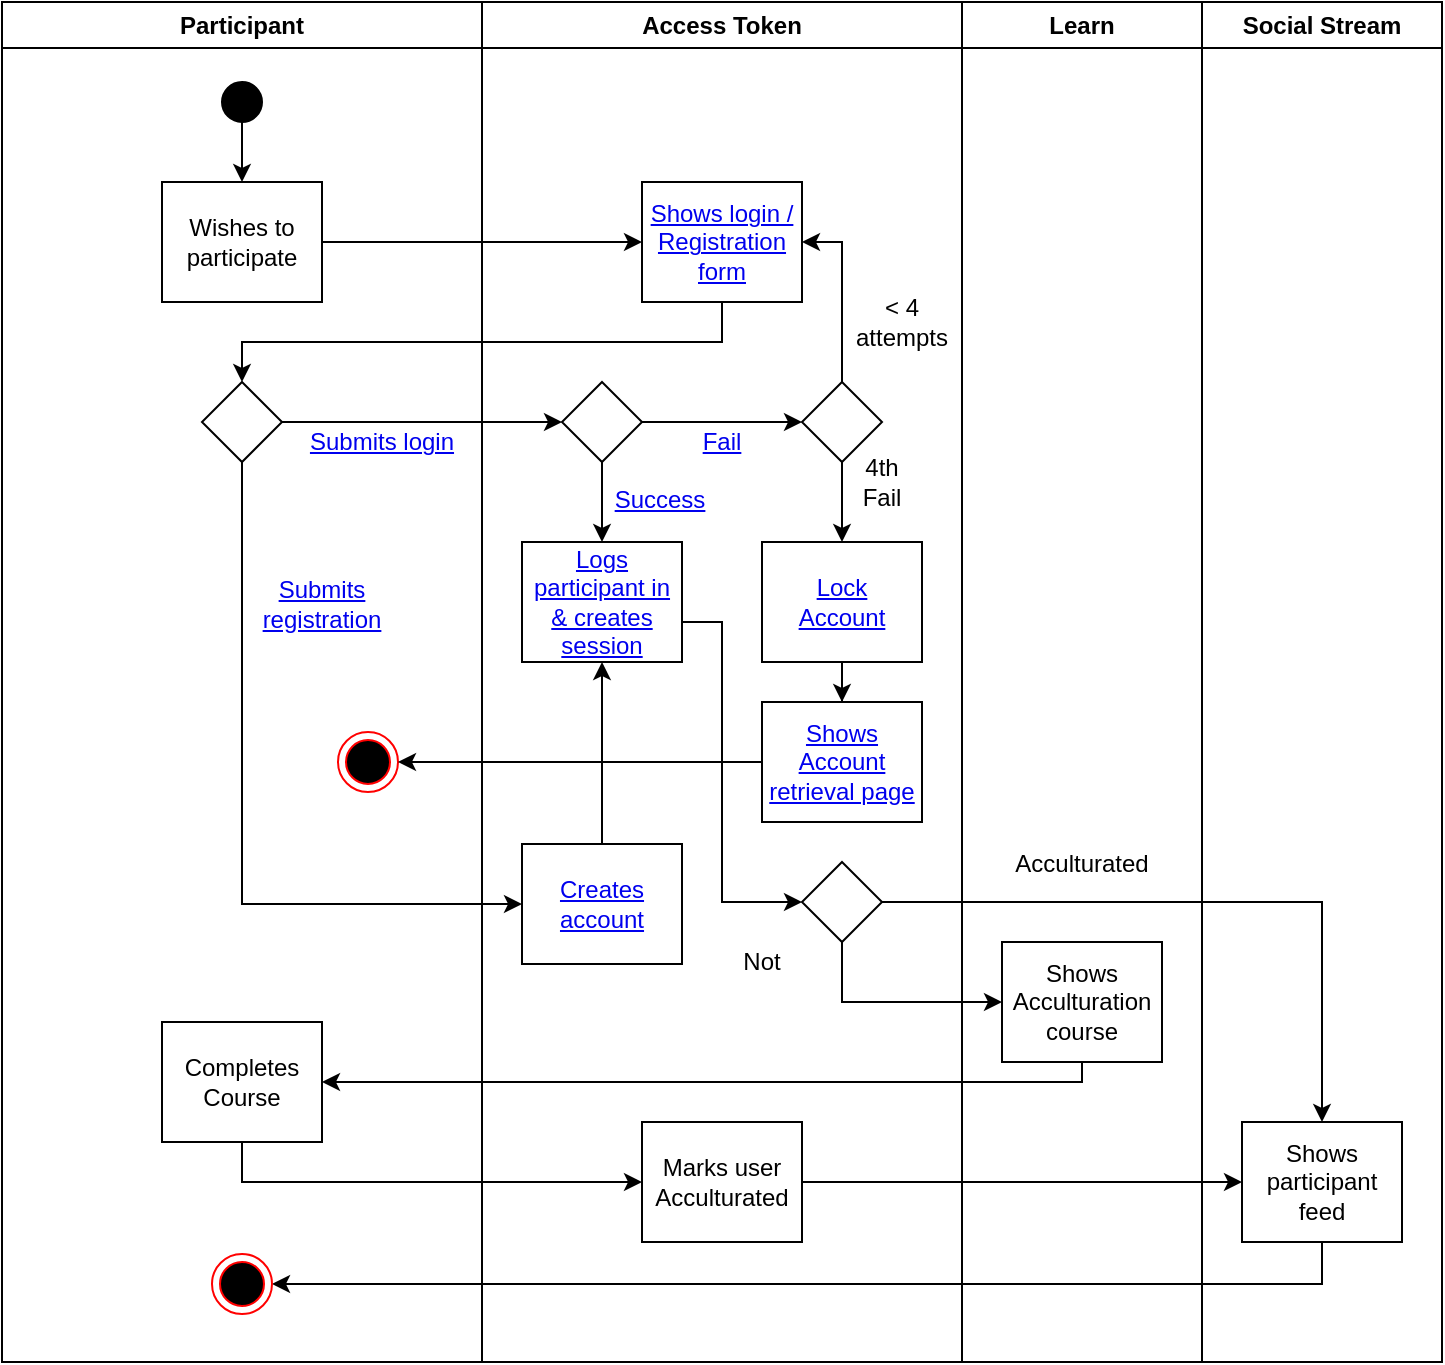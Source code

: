 <mxfile version="13.7.5" type="github">
  <diagram name="Page-1" id="e7e014a7-5840-1c2e-5031-d8a46d1fe8dd">
    <mxGraphModel dx="806" dy="707" grid="1" gridSize="10" guides="1" tooltips="1" connect="1" arrows="1" fold="1" page="1" pageScale="1" pageWidth="827" pageHeight="1169" background="#ffffff" math="0" shadow="0">
      <root>
        <mxCell id="0" />
        <mxCell id="1" parent="0" />
        <mxCell id="2" value="Participant" style="swimlane;whiteSpace=wrap" parent="1" vertex="1">
          <mxGeometry x="40" y="80" width="240" height="680" as="geometry" />
        </mxCell>
        <mxCell id="eTK_frsckVeU1uCwgibv-47" value="" style="edgeStyle=orthogonalEdgeStyle;rounded=0;orthogonalLoop=1;jettySize=auto;html=1;" parent="2" source="eTK_frsckVeU1uCwgibv-42" target="eTK_frsckVeU1uCwgibv-45" edge="1">
          <mxGeometry relative="1" as="geometry" />
        </mxCell>
        <mxCell id="eTK_frsckVeU1uCwgibv-42" value="" style="ellipse;whiteSpace=wrap;html=1;fillColor=#000000;" parent="2" vertex="1">
          <mxGeometry x="110" y="40" width="20" height="20" as="geometry" />
        </mxCell>
        <mxCell id="eTK_frsckVeU1uCwgibv-45" value="Wishes to participate" style="rounded=0;whiteSpace=wrap;html=1;fontFamily=Helvetica;fontSize=12;fontColor=#000000;align=center;" parent="2" vertex="1">
          <mxGeometry x="80" y="90" width="80" height="60" as="geometry" />
        </mxCell>
        <mxCell id="eTK_frsckVeU1uCwgibv-57" value="" style="edgeStyle=orthogonalEdgeStyle;rounded=0;orthogonalLoop=1;jettySize=auto;html=1;exitX=1;exitY=0.5;exitDx=0;exitDy=0;" parent="2" source="eTK_frsckVeU1uCwgibv-91" target="eTK_frsckVeU1uCwgibv-56" edge="1">
          <mxGeometry relative="1" as="geometry">
            <mxPoint x="160" y="210" as="sourcePoint" />
          </mxGeometry>
        </mxCell>
        <mxCell id="eTK_frsckVeU1uCwgibv-70" value="" style="edgeStyle=orthogonalEdgeStyle;rounded=0;orthogonalLoop=1;jettySize=auto;html=1;" parent="2" source="eTK_frsckVeU1uCwgibv-56" target="eTK_frsckVeU1uCwgibv-69" edge="1">
          <mxGeometry relative="1" as="geometry" />
        </mxCell>
        <mxCell id="eTK_frsckVeU1uCwgibv-56" value="" style="rhombus;whiteSpace=wrap;html=1;fontFamily=Helvetica;fontSize=12;fontColor=#000000;align=center;" parent="2" vertex="1">
          <mxGeometry x="280" y="190" width="40" height="40" as="geometry" />
        </mxCell>
        <mxCell id="eTK_frsckVeU1uCwgibv-91" value="" style="rhombus;whiteSpace=wrap;html=1;fontFamily=Helvetica;fontSize=12;fontColor=#000000;align=center;" parent="2" vertex="1">
          <mxGeometry x="100" y="190" width="40" height="40" as="geometry" />
        </mxCell>
        <mxCell id="eTK_frsckVeU1uCwgibv-69" value="" style="rhombus;whiteSpace=wrap;html=1;fontFamily=Helvetica;fontSize=12;fontColor=#000000;align=center;" parent="2" vertex="1">
          <mxGeometry x="400" y="190" width="40" height="40" as="geometry" />
        </mxCell>
        <mxCell id="eTK_frsckVeU1uCwgibv-95" value="&lt;a href=&quot;https://github.com/AfrikaBurn/TMI/issues/53&quot;&gt;Submits registration&lt;/a&gt;" style="text;html=1;strokeColor=none;fillColor=none;align=center;verticalAlign=middle;whiteSpace=wrap;rounded=0;" parent="2" vertex="1">
          <mxGeometry x="140" y="291" width="40" height="20" as="geometry" />
        </mxCell>
        <mxCell id="eTK_frsckVeU1uCwgibv-66" value="" style="ellipse;html=1;shape=endState;fillColor=#000000;strokeColor=#ff0000;" parent="2" vertex="1">
          <mxGeometry x="168" y="365" width="30" height="30" as="geometry" />
        </mxCell>
        <mxCell id="LSgEw5MmOkTpCxkL0QqH-18" value="Completes Course" style="rounded=0;whiteSpace=wrap;html=1;fontFamily=Helvetica;fontSize=12;fontColor=#000000;align=center;" parent="2" vertex="1">
          <mxGeometry x="80" y="510" width="80" height="60" as="geometry" />
        </mxCell>
        <mxCell id="3" value="Access Token" style="swimlane;whiteSpace=wrap;startSize=23;" parent="1" vertex="1">
          <mxGeometry x="280" y="80" width="240" height="680" as="geometry" />
        </mxCell>
        <mxCell id="eTK_frsckVeU1uCwgibv-48" value="&lt;a href=&quot;https://github.com/AfrikaBurn/TMI/issues/53&quot;&gt;Shows login / Registration&lt;br&gt;form&lt;/a&gt;" style="rounded=0;whiteSpace=wrap;html=1;fontFamily=Helvetica;fontSize=12;fontColor=#000000;align=center;" parent="3" vertex="1">
          <mxGeometry x="80" y="90" width="80" height="60" as="geometry" />
        </mxCell>
        <mxCell id="eTK_frsckVeU1uCwgibv-58" value="&lt;a href=&quot;https://github.com/AfrikaBurn/TMI/issues/53&quot;&gt;Fail&lt;/a&gt;" style="text;html=1;strokeColor=none;fillColor=none;align=center;verticalAlign=middle;whiteSpace=wrap;rounded=0;" parent="3" vertex="1">
          <mxGeometry x="100" y="210" width="40" height="20" as="geometry" />
        </mxCell>
        <mxCell id="eTK_frsckVeU1uCwgibv-63" value="&lt;a href=&quot;https://github.com/AfrikaBurn/TMI/issues/53&quot;&gt;Lock&lt;br&gt;Account&lt;/a&gt;" style="rounded=0;whiteSpace=wrap;html=1;fontFamily=Helvetica;fontSize=12;fontColor=#000000;align=center;" parent="3" vertex="1">
          <mxGeometry x="140" y="270" width="80" height="60" as="geometry" />
        </mxCell>
        <mxCell id="eTK_frsckVeU1uCwgibv-72" value="&lt;a href=&quot;https://github.com/AfrikaBurn/TMI/issues/53&quot;&gt;Logs participant in&lt;br&gt;&amp;amp; creates session&lt;/a&gt;" style="rounded=0;whiteSpace=wrap;html=1;fontFamily=Helvetica;fontSize=12;fontColor=#000000;align=center;" parent="3" vertex="1">
          <mxGeometry x="20" y="270" width="80" height="60" as="geometry" />
        </mxCell>
        <mxCell id="eTK_frsckVeU1uCwgibv-97" style="edgeStyle=orthogonalEdgeStyle;rounded=0;orthogonalLoop=1;jettySize=auto;html=1;exitX=0.5;exitY=0;exitDx=0;exitDy=0;entryX=0.5;entryY=1;entryDx=0;entryDy=0;" parent="3" source="eTK_frsckVeU1uCwgibv-96" target="eTK_frsckVeU1uCwgibv-72" edge="1">
          <mxGeometry relative="1" as="geometry" />
        </mxCell>
        <mxCell id="eTK_frsckVeU1uCwgibv-96" value="&lt;a href=&quot;https://github.com/AfrikaBurn/TMI/issues/53&quot;&gt;Creates account&lt;/a&gt;" style="rounded=0;whiteSpace=wrap;html=1;fontFamily=Helvetica;fontSize=12;fontColor=#000000;align=center;" parent="3" vertex="1">
          <mxGeometry x="20" y="421" width="80" height="60" as="geometry" />
        </mxCell>
        <mxCell id="eTK_frsckVeU1uCwgibv-68" value="4th&lt;br&gt;Fail" style="text;html=1;strokeColor=none;fillColor=none;align=center;verticalAlign=middle;whiteSpace=wrap;rounded=0;" parent="3" vertex="1">
          <mxGeometry x="180" y="230" width="40" height="20" as="geometry" />
        </mxCell>
        <mxCell id="LSgEw5MmOkTpCxkL0QqH-6" value="&amp;lt; 4&lt;br&gt;attempts" style="text;html=1;strokeColor=none;fillColor=none;align=center;verticalAlign=middle;whiteSpace=wrap;rounded=0;" parent="3" vertex="1">
          <mxGeometry x="190" y="150" width="40" height="20" as="geometry" />
        </mxCell>
        <mxCell id="LSgEw5MmOkTpCxkL0QqH-7" value="&lt;a href=&quot;https://github.com/AfrikaBurn/TMI/issues/53&quot;&gt;Shows&lt;br&gt;Account retrieval page&lt;/a&gt;" style="rounded=0;whiteSpace=wrap;html=1;fontFamily=Helvetica;fontSize=12;fontColor=#000000;align=center;" parent="3" vertex="1">
          <mxGeometry x="140" y="350" width="80" height="60" as="geometry" />
        </mxCell>
        <mxCell id="eTK_frsckVeU1uCwgibv-88" value="" style="edgeStyle=orthogonalEdgeStyle;rounded=0;orthogonalLoop=1;jettySize=auto;html=1;entryX=0.5;entryY=0;entryDx=0;entryDy=0;" parent="3" source="eTK_frsckVeU1uCwgibv-63" target="LSgEw5MmOkTpCxkL0QqH-7" edge="1">
          <mxGeometry relative="1" as="geometry" />
        </mxCell>
        <mxCell id="LSgEw5MmOkTpCxkL0QqH-12" value="" style="rhombus;whiteSpace=wrap;html=1;fontFamily=Helvetica;fontSize=12;fontColor=#000000;align=center;" parent="3" vertex="1">
          <mxGeometry x="160" y="430" width="40" height="40" as="geometry" />
        </mxCell>
        <mxCell id="LSgEw5MmOkTpCxkL0QqH-15" value="Not" style="text;html=1;strokeColor=none;fillColor=none;align=center;verticalAlign=middle;whiteSpace=wrap;rounded=0;" parent="3" vertex="1">
          <mxGeometry x="120" y="470" width="40" height="20" as="geometry" />
        </mxCell>
        <mxCell id="LSgEw5MmOkTpCxkL0QqH-20" value="Marks user Acculturated" style="rounded=0;whiteSpace=wrap;html=1;fontFamily=Helvetica;fontSize=12;fontColor=#000000;align=center;" parent="3" vertex="1">
          <mxGeometry x="80" y="560" width="80" height="60" as="geometry" />
        </mxCell>
        <mxCell id="4" value="Learn" style="swimlane;whiteSpace=wrap;startSize=23;" parent="1" vertex="1">
          <mxGeometry x="520" y="80" width="120" height="680" as="geometry" />
        </mxCell>
        <mxCell id="LSgEw5MmOkTpCxkL0QqH-13" value="Acculturated" style="text;html=1;strokeColor=none;fillColor=none;align=center;verticalAlign=middle;whiteSpace=wrap;rounded=0;" parent="4" vertex="1">
          <mxGeometry x="40" y="421" width="40" height="20" as="geometry" />
        </mxCell>
        <mxCell id="LSgEw5MmOkTpCxkL0QqH-16" value="Shows Acculturation course" style="rounded=0;whiteSpace=wrap;html=1;fontFamily=Helvetica;fontSize=12;fontColor=#000000;align=center;" parent="4" vertex="1">
          <mxGeometry x="20" y="470" width="80" height="60" as="geometry" />
        </mxCell>
        <mxCell id="eTK_frsckVeU1uCwgibv-49" value="" style="edgeStyle=orthogonalEdgeStyle;rounded=0;orthogonalLoop=1;jettySize=auto;html=1;entryX=0;entryY=0.5;entryDx=0;entryDy=0;" parent="1" source="eTK_frsckVeU1uCwgibv-45" target="eTK_frsckVeU1uCwgibv-48" edge="1">
          <mxGeometry relative="1" as="geometry" />
        </mxCell>
        <mxCell id="eTK_frsckVeU1uCwgibv-55" value="" style="edgeStyle=orthogonalEdgeStyle;rounded=0;orthogonalLoop=1;jettySize=auto;html=1;entryX=0.5;entryY=0;entryDx=0;entryDy=0;" parent="1" source="eTK_frsckVeU1uCwgibv-48" target="eTK_frsckVeU1uCwgibv-91" edge="1">
          <mxGeometry relative="1" as="geometry">
            <mxPoint x="160" y="270" as="targetPoint" />
            <Array as="points">
              <mxPoint x="400" y="250" />
              <mxPoint x="160" y="250" />
            </Array>
          </mxGeometry>
        </mxCell>
        <mxCell id="eTK_frsckVeU1uCwgibv-60" value="" style="edgeStyle=orthogonalEdgeStyle;rounded=0;orthogonalLoop=1;jettySize=auto;html=1;exitX=0.5;exitY=1;exitDx=0;exitDy=0;entryX=0.5;entryY=0;entryDx=0;entryDy=0;" parent="1" source="eTK_frsckVeU1uCwgibv-56" target="eTK_frsckVeU1uCwgibv-72" edge="1">
          <mxGeometry relative="1" as="geometry">
            <mxPoint x="340" y="350" as="targetPoint" />
            <Array as="points" />
          </mxGeometry>
        </mxCell>
        <mxCell id="eTK_frsckVeU1uCwgibv-62" value="" style="edgeStyle=orthogonalEdgeStyle;rounded=0;orthogonalLoop=1;jettySize=auto;html=1;exitX=0.5;exitY=1;exitDx=0;exitDy=0;" parent="1" source="eTK_frsckVeU1uCwgibv-69" target="eTK_frsckVeU1uCwgibv-63" edge="1">
          <mxGeometry relative="1" as="geometry">
            <mxPoint x="460" y="340" as="targetPoint" />
          </mxGeometry>
        </mxCell>
        <mxCell id="eTK_frsckVeU1uCwgibv-71" style="edgeStyle=orthogonalEdgeStyle;rounded=0;orthogonalLoop=1;jettySize=auto;html=1;exitX=0.5;exitY=0;exitDx=0;exitDy=0;entryX=1;entryY=0.5;entryDx=0;entryDy=0;" parent="1" source="eTK_frsckVeU1uCwgibv-69" target="eTK_frsckVeU1uCwgibv-48" edge="1">
          <mxGeometry relative="1" as="geometry" />
        </mxCell>
        <mxCell id="eTK_frsckVeU1uCwgibv-77" value="" style="edgeStyle=orthogonalEdgeStyle;rounded=0;orthogonalLoop=1;jettySize=auto;html=1;entryX=0;entryY=0.5;entryDx=0;entryDy=0;exitX=1;exitY=0.5;exitDx=0;exitDy=0;" parent="1" target="LSgEw5MmOkTpCxkL0QqH-12" edge="1">
          <mxGeometry relative="1" as="geometry">
            <mxPoint x="380" y="390" as="sourcePoint" />
            <Array as="points">
              <mxPoint x="400" y="390" />
              <mxPoint x="400" y="530" />
            </Array>
          </mxGeometry>
        </mxCell>
        <mxCell id="eTK_frsckVeU1uCwgibv-93" value="&lt;a href=&quot;https://github.com/AfrikaBurn/TMI/issues/53&quot;&gt;Success&lt;/a&gt;" style="text;html=1;strokeColor=none;fillColor=none;align=center;verticalAlign=middle;whiteSpace=wrap;rounded=0;" parent="1" vertex="1">
          <mxGeometry x="349" y="319" width="40" height="20" as="geometry" />
        </mxCell>
        <mxCell id="eTK_frsckVeU1uCwgibv-94" value="&lt;a href=&quot;https://github.com/AfrikaBurn/TMI/issues/53&quot;&gt;Submits login&lt;/a&gt;" style="text;html=1;strokeColor=none;fillColor=none;align=center;verticalAlign=middle;whiteSpace=wrap;rounded=0;" parent="1" vertex="1">
          <mxGeometry x="190" y="290" width="80" height="20" as="geometry" />
        </mxCell>
        <mxCell id="eTK_frsckVeU1uCwgibv-98" style="edgeStyle=orthogonalEdgeStyle;rounded=0;orthogonalLoop=1;jettySize=auto;html=1;exitX=0.5;exitY=1;exitDx=0;exitDy=0;entryX=0;entryY=0.5;entryDx=0;entryDy=0;" parent="1" source="eTK_frsckVeU1uCwgibv-91" target="eTK_frsckVeU1uCwgibv-96" edge="1">
          <mxGeometry relative="1" as="geometry" />
        </mxCell>
        <mxCell id="eTK_frsckVeU1uCwgibv-99" style="edgeStyle=orthogonalEdgeStyle;rounded=0;orthogonalLoop=1;jettySize=auto;html=1;exitX=0.5;exitY=1;exitDx=0;exitDy=0;entryX=1;entryY=0.5;entryDx=0;entryDy=0;" parent="1" source="eTK_frsckVeU1uCwgibv-75" target="eTK_frsckVeU1uCwgibv-78" edge="1">
          <mxGeometry relative="1" as="geometry">
            <Array as="points">
              <mxPoint x="700" y="721" />
            </Array>
          </mxGeometry>
        </mxCell>
        <mxCell id="LSgEw5MmOkTpCxkL0QqH-9" style="edgeStyle=orthogonalEdgeStyle;rounded=0;orthogonalLoop=1;jettySize=auto;html=1;entryX=1;entryY=0.5;entryDx=0;entryDy=0;" parent="1" source="LSgEw5MmOkTpCxkL0QqH-7" target="eTK_frsckVeU1uCwgibv-66" edge="1">
          <mxGeometry relative="1" as="geometry" />
        </mxCell>
        <mxCell id="LSgEw5MmOkTpCxkL0QqH-10" value="Social Stream" style="swimlane;whiteSpace=wrap;startSize=23;" parent="1" vertex="1">
          <mxGeometry x="640" y="80" width="120" height="680" as="geometry" />
        </mxCell>
        <mxCell id="eTK_frsckVeU1uCwgibv-75" value="Shows participant feed" style="rounded=0;whiteSpace=wrap;html=1;fontFamily=Helvetica;fontSize=12;fontColor=#000000;align=center;" parent="LSgEw5MmOkTpCxkL0QqH-10" vertex="1">
          <mxGeometry x="20" y="560" width="80" height="60" as="geometry" />
        </mxCell>
        <mxCell id="LSgEw5MmOkTpCxkL0QqH-14" style="edgeStyle=orthogonalEdgeStyle;rounded=0;orthogonalLoop=1;jettySize=auto;html=1;" parent="1" source="LSgEw5MmOkTpCxkL0QqH-12" target="eTK_frsckVeU1uCwgibv-75" edge="1">
          <mxGeometry relative="1" as="geometry" />
        </mxCell>
        <mxCell id="LSgEw5MmOkTpCxkL0QqH-17" style="edgeStyle=orthogonalEdgeStyle;rounded=0;orthogonalLoop=1;jettySize=auto;html=1;entryX=0;entryY=0.5;entryDx=0;entryDy=0;" parent="1" source="LSgEw5MmOkTpCxkL0QqH-12" target="LSgEw5MmOkTpCxkL0QqH-16" edge="1">
          <mxGeometry relative="1" as="geometry">
            <Array as="points">
              <mxPoint x="460" y="580" />
            </Array>
          </mxGeometry>
        </mxCell>
        <mxCell id="eTK_frsckVeU1uCwgibv-78" value="" style="ellipse;html=1;shape=endState;fillColor=#000000;strokeColor=#ff0000;" parent="1" vertex="1">
          <mxGeometry x="145" y="706" width="30" height="30" as="geometry" />
        </mxCell>
        <mxCell id="LSgEw5MmOkTpCxkL0QqH-19" style="edgeStyle=orthogonalEdgeStyle;rounded=0;orthogonalLoop=1;jettySize=auto;html=1;entryX=1;entryY=0.5;entryDx=0;entryDy=0;" parent="1" source="LSgEw5MmOkTpCxkL0QqH-16" target="LSgEw5MmOkTpCxkL0QqH-18" edge="1">
          <mxGeometry relative="1" as="geometry">
            <Array as="points">
              <mxPoint x="580" y="620" />
            </Array>
          </mxGeometry>
        </mxCell>
        <mxCell id="LSgEw5MmOkTpCxkL0QqH-21" style="edgeStyle=orthogonalEdgeStyle;rounded=0;orthogonalLoop=1;jettySize=auto;html=1;" parent="1" source="LSgEw5MmOkTpCxkL0QqH-18" target="LSgEw5MmOkTpCxkL0QqH-20" edge="1">
          <mxGeometry relative="1" as="geometry">
            <Array as="points">
              <mxPoint x="160" y="610" />
            </Array>
          </mxGeometry>
        </mxCell>
        <mxCell id="LSgEw5MmOkTpCxkL0QqH-22" style="edgeStyle=orthogonalEdgeStyle;rounded=0;orthogonalLoop=1;jettySize=auto;html=1;" parent="1" source="LSgEw5MmOkTpCxkL0QqH-20" target="eTK_frsckVeU1uCwgibv-75" edge="1">
          <mxGeometry relative="1" as="geometry" />
        </mxCell>
      </root>
    </mxGraphModel>
  </diagram>
</mxfile>
